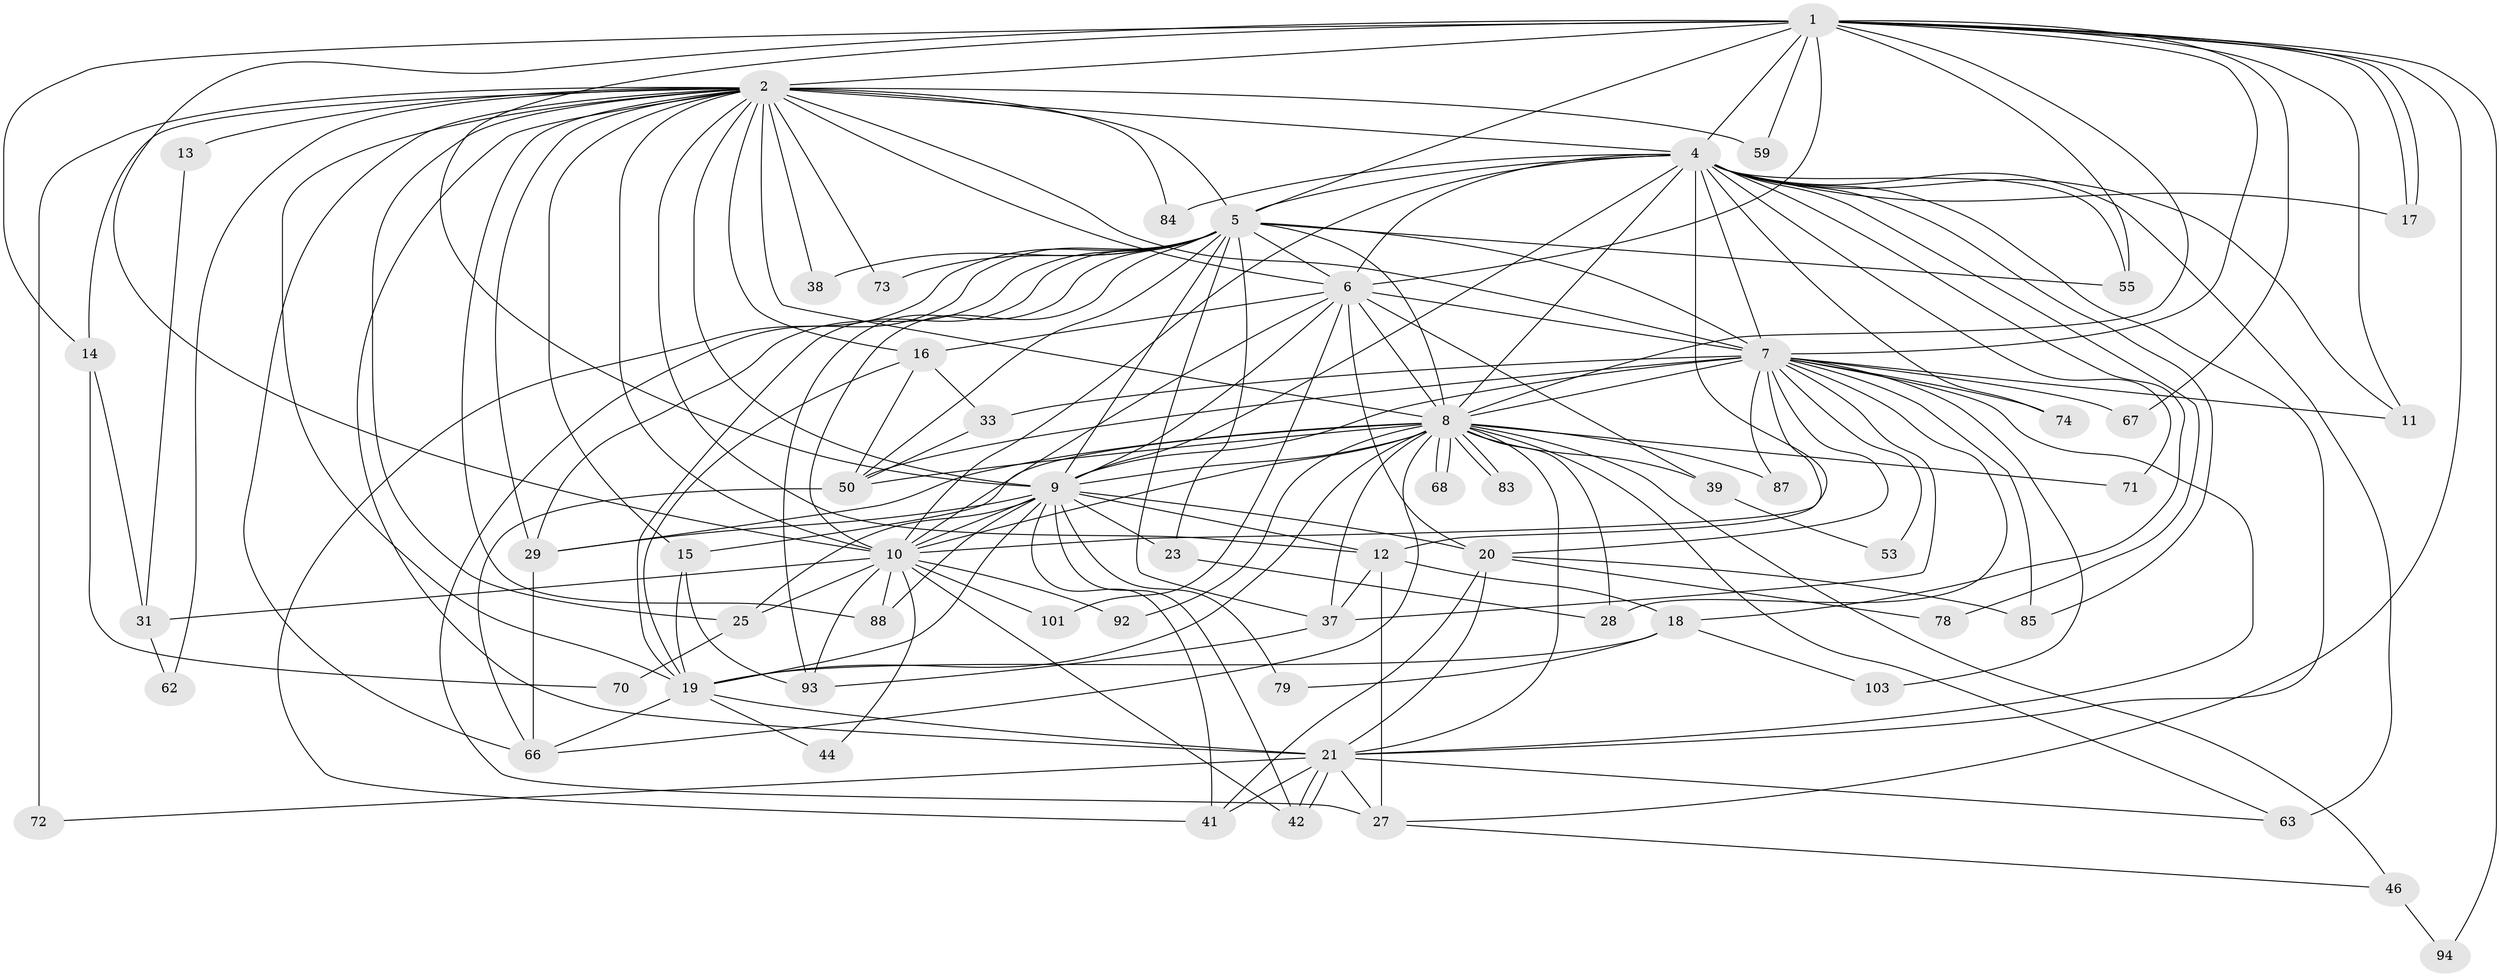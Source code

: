 // original degree distribution, {23: 0.008333333333333333, 17: 0.016666666666666666, 26: 0.008333333333333333, 21: 0.008333333333333333, 22: 0.008333333333333333, 13: 0.008333333333333333, 25: 0.008333333333333333, 28: 0.008333333333333333, 20: 0.008333333333333333, 3: 0.24166666666666667, 6: 0.041666666666666664, 4: 0.10833333333333334, 5: 0.03333333333333333, 8: 0.008333333333333333, 7: 0.008333333333333333, 2: 0.475}
// Generated by graph-tools (version 1.1) at 2025/13/03/09/25 04:13:55]
// undirected, 60 vertices, 175 edges
graph export_dot {
graph [start="1"]
  node [color=gray90,style=filled];
  1;
  2 [super="+3"];
  4 [super="+76+105+32+26"];
  5 [super="+111+119+80+43+36+34+45"];
  6 [super="+40"];
  7;
  8 [super="+81"];
  9 [super="+90"];
  10;
  11;
  12;
  13;
  14;
  15;
  16 [super="+89"];
  17 [super="+58"];
  18;
  19 [super="+24"];
  20 [super="+99"];
  21 [super="+22+97"];
  23;
  25 [super="+75"];
  27 [super="+48"];
  28 [super="+30"];
  29 [super="+108"];
  31 [super="+57"];
  33;
  37 [super="+82+54"];
  38;
  39;
  41 [super="+98"];
  42 [super="+104+61"];
  44;
  46;
  50 [super="+60"];
  53;
  55;
  59;
  62;
  63;
  66 [super="+86"];
  67;
  68;
  70;
  71;
  72 [super="+116"];
  73;
  74;
  78;
  79;
  83;
  84;
  85 [super="+106"];
  87;
  88 [super="+100"];
  92;
  93 [super="+95"];
  94;
  101;
  103;
  1 -- 2 [weight=2];
  1 -- 4 [weight=3];
  1 -- 5 [weight=2];
  1 -- 6 [weight=2];
  1 -- 7;
  1 -- 8;
  1 -- 9;
  1 -- 10;
  1 -- 11;
  1 -- 14;
  1 -- 17 [weight=2];
  1 -- 17;
  1 -- 27;
  1 -- 55;
  1 -- 59;
  1 -- 67;
  1 -- 94;
  2 -- 4 [weight=4];
  2 -- 5 [weight=5];
  2 -- 6 [weight=2];
  2 -- 7 [weight=2];
  2 -- 8 [weight=2];
  2 -- 9 [weight=3];
  2 -- 10 [weight=2];
  2 -- 12;
  2 -- 13 [weight=2];
  2 -- 21;
  2 -- 66;
  2 -- 73;
  2 -- 72 [weight=2];
  2 -- 14;
  2 -- 15;
  2 -- 16;
  2 -- 19;
  2 -- 84;
  2 -- 88;
  2 -- 25;
  2 -- 29;
  2 -- 38;
  2 -- 59;
  2 -- 62;
  4 -- 5 [weight=3];
  4 -- 6;
  4 -- 7 [weight=2];
  4 -- 8 [weight=2];
  4 -- 9;
  4 -- 10;
  4 -- 18;
  4 -- 63;
  4 -- 74;
  4 -- 78;
  4 -- 84;
  4 -- 85;
  4 -- 11;
  4 -- 17;
  4 -- 55;
  4 -- 71;
  4 -- 12;
  4 -- 21 [weight=2];
  5 -- 6;
  5 -- 7 [weight=2];
  5 -- 8;
  5 -- 9;
  5 -- 10;
  5 -- 23;
  5 -- 38;
  5 -- 41;
  5 -- 50;
  5 -- 27;
  5 -- 93;
  5 -- 55;
  5 -- 73;
  5 -- 29;
  5 -- 37;
  5 -- 19;
  6 -- 7;
  6 -- 8;
  6 -- 9;
  6 -- 10;
  6 -- 16;
  6 -- 39;
  6 -- 101;
  6 -- 20;
  7 -- 8;
  7 -- 9;
  7 -- 10;
  7 -- 11;
  7 -- 20;
  7 -- 28;
  7 -- 33;
  7 -- 50;
  7 -- 53;
  7 -- 67;
  7 -- 74;
  7 -- 87;
  7 -- 103;
  7 -- 85;
  7 -- 21 [weight=2];
  7 -- 37;
  8 -- 9;
  8 -- 10;
  8 -- 15;
  8 -- 21;
  8 -- 29;
  8 -- 37;
  8 -- 39;
  8 -- 46;
  8 -- 63;
  8 -- 66;
  8 -- 68;
  8 -- 68;
  8 -- 71;
  8 -- 83;
  8 -- 83;
  8 -- 87;
  8 -- 92;
  8 -- 28;
  8 -- 50;
  8 -- 19;
  9 -- 10;
  9 -- 12;
  9 -- 19;
  9 -- 20;
  9 -- 23;
  9 -- 25;
  9 -- 41;
  9 -- 79;
  9 -- 88;
  9 -- 42;
  9 -- 29;
  10 -- 31;
  10 -- 44;
  10 -- 88;
  10 -- 92;
  10 -- 93;
  10 -- 101;
  10 -- 25;
  10 -- 42;
  12 -- 18;
  12 -- 37;
  12 -- 27;
  13 -- 31;
  14 -- 31;
  14 -- 70;
  15 -- 93;
  15 -- 19;
  16 -- 19;
  16 -- 33;
  16 -- 50;
  18 -- 79;
  18 -- 103;
  18 -- 19;
  19 -- 66;
  19 -- 44;
  19 -- 21;
  20 -- 78;
  20 -- 85;
  20 -- 41;
  20 -- 21;
  21 -- 27;
  21 -- 42;
  21 -- 42;
  21 -- 72;
  21 -- 63;
  21 -- 41;
  23 -- 28;
  25 -- 70;
  27 -- 46;
  29 -- 66;
  31 -- 62;
  33 -- 50;
  37 -- 93;
  39 -- 53;
  46 -- 94;
  50 -- 66;
}
